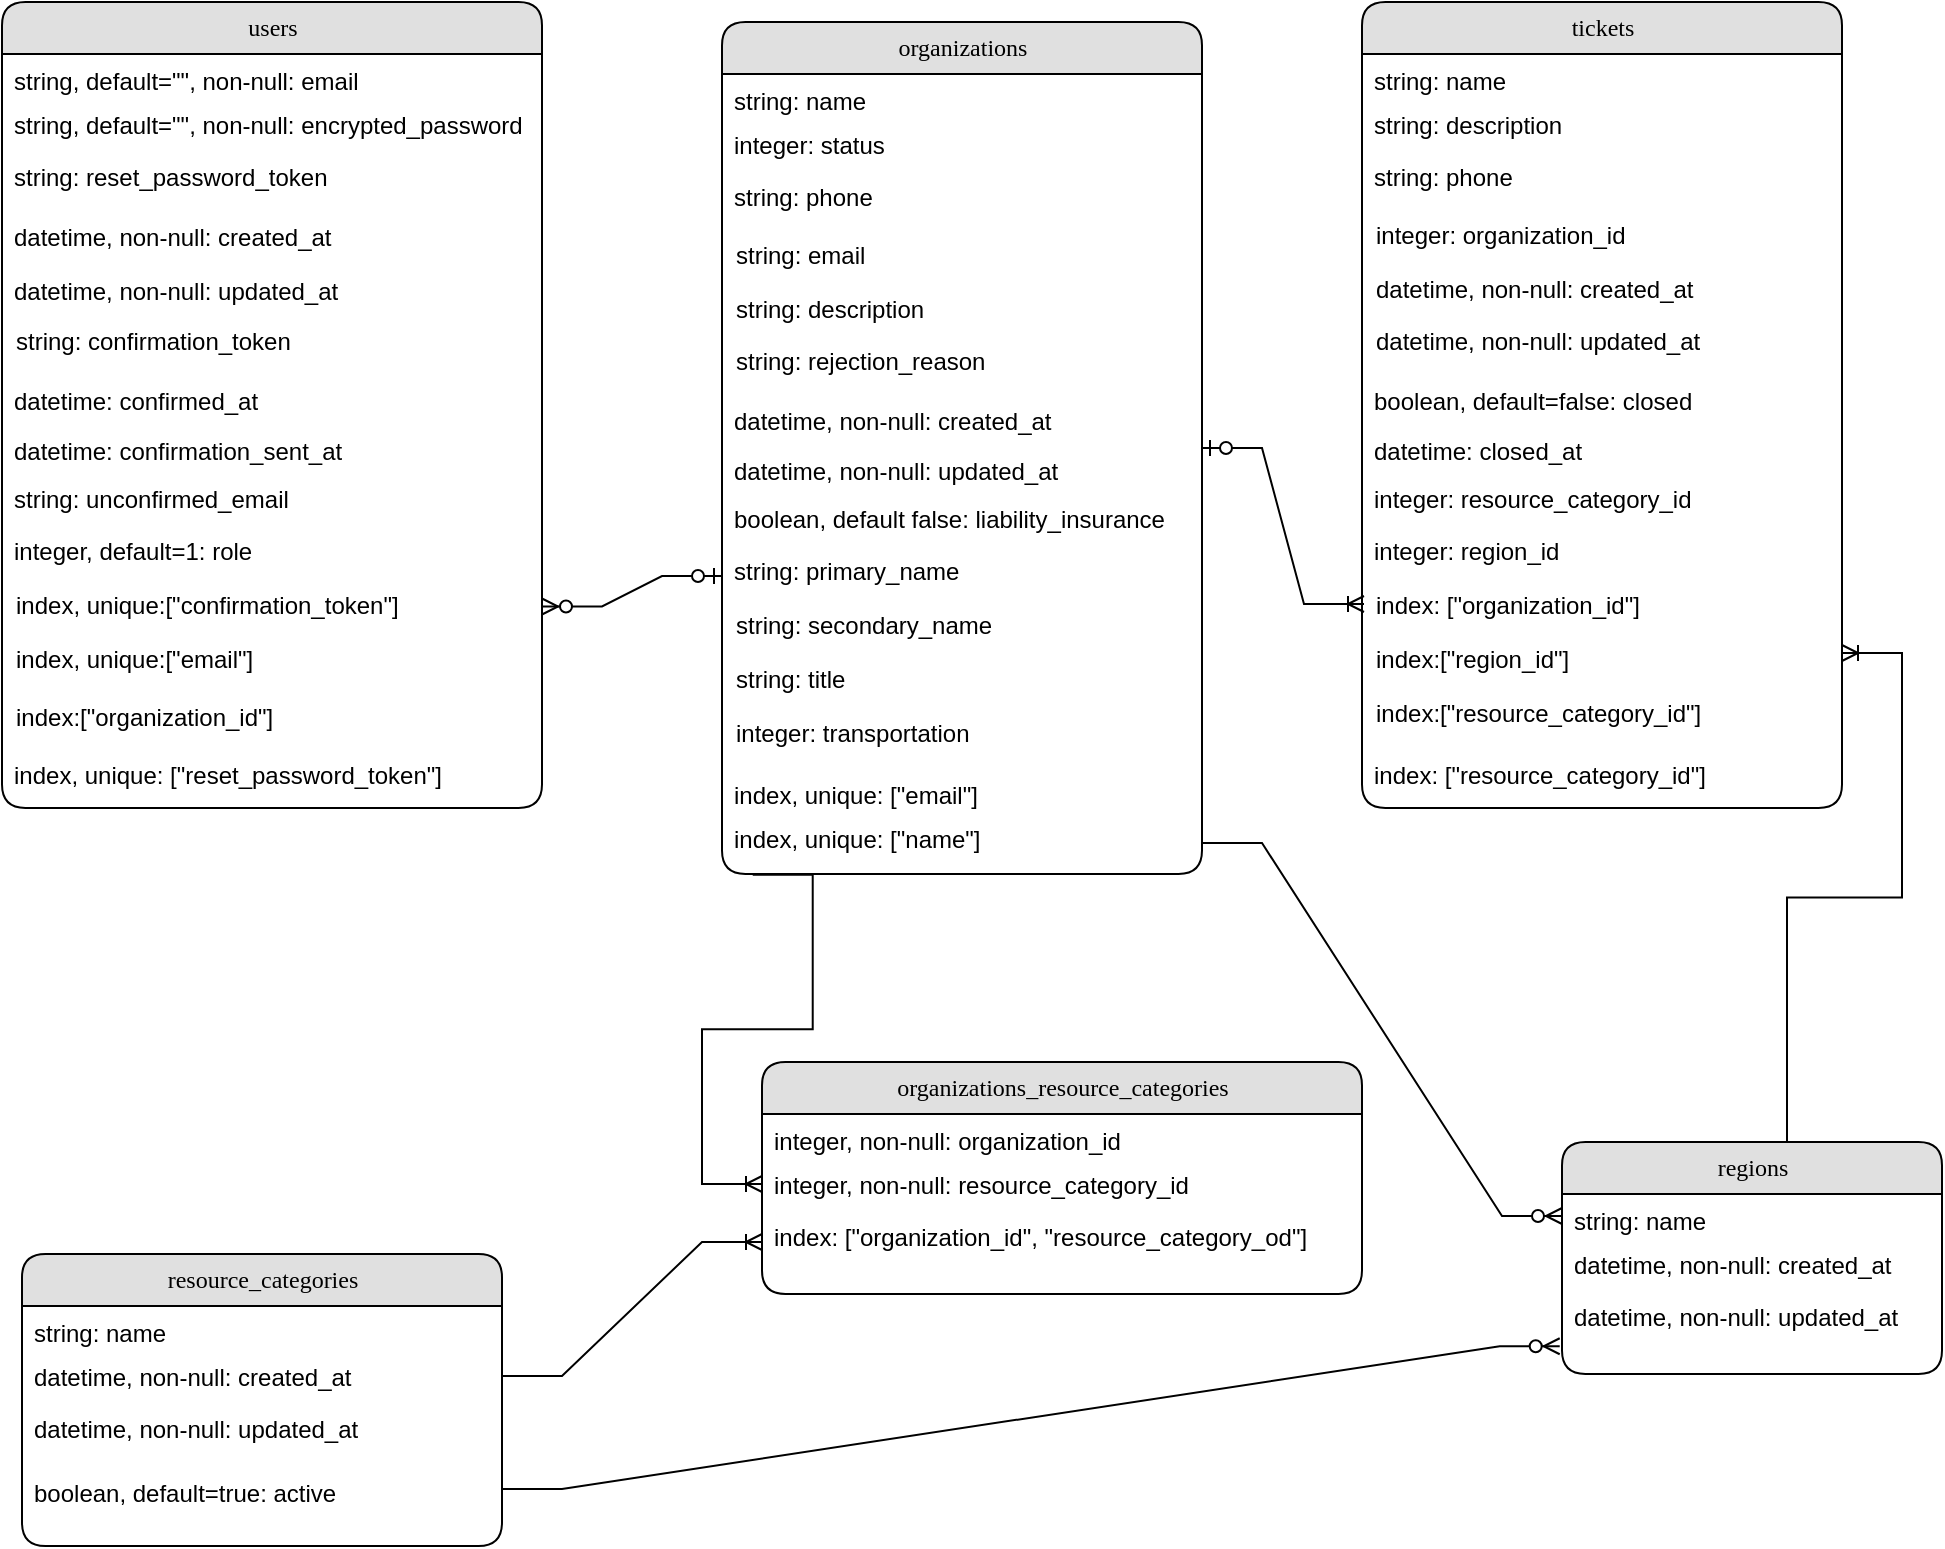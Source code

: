 <mxfile version="22.1.21" type="device">
  <diagram name="Page-1" id="b520641d-4fe3-3701-9064-5fc419738815">
    <mxGraphModel dx="1518" dy="624" grid="1" gridSize="10" guides="1" tooltips="1" connect="1" arrows="1" fold="1" page="1" pageScale="1" pageWidth="1100" pageHeight="850" background="none" math="0" shadow="0">
      <root>
        <mxCell id="0" />
        <mxCell id="1" parent="0" />
        <mxCell id="21ea969265ad0168-6" value="organizations" style="swimlane;html=1;fontStyle=0;childLayout=stackLayout;horizontal=1;startSize=26;fillColor=#e0e0e0;horizontalStack=0;resizeParent=1;resizeLast=0;collapsible=1;marginBottom=0;swimlaneFillColor=#ffffff;align=center;rounded=1;shadow=0;comic=0;labelBackgroundColor=none;strokeWidth=1;fontFamily=Verdana;fontSize=12;movable=1;resizable=1;rotatable=1;deletable=1;editable=1;locked=0;connectable=1;" parent="1" vertex="1">
          <mxGeometry x="400" y="40" width="240" height="426" as="geometry" />
        </mxCell>
        <mxCell id="21ea969265ad0168-7" value="string: name" style="text;html=1;strokeColor=none;fillColor=none;spacingLeft=4;spacingRight=4;whiteSpace=wrap;overflow=hidden;rotatable=0;points=[[0,0.5],[1,0.5]];portConstraint=eastwest;" parent="21ea969265ad0168-6" vertex="1">
          <mxGeometry y="26" width="240" height="22" as="geometry" />
        </mxCell>
        <mxCell id="21ea969265ad0168-8" value="integer: status" style="text;html=1;strokeColor=none;fillColor=none;spacingLeft=4;spacingRight=4;whiteSpace=wrap;overflow=hidden;rotatable=0;points=[[0,0.5],[1,0.5]];portConstraint=eastwest;" parent="21ea969265ad0168-6" vertex="1">
          <mxGeometry y="48" width="240" height="26" as="geometry" />
        </mxCell>
        <mxCell id="21ea969265ad0168-9" value="string: phone" style="text;html=1;strokeColor=none;fillColor=none;spacingLeft=4;spacingRight=4;whiteSpace=wrap;overflow=hidden;rotatable=0;points=[[0,0.5],[1,0.5]];portConstraint=eastwest;" parent="21ea969265ad0168-6" vertex="1">
          <mxGeometry y="74" width="240" height="32" as="geometry" />
        </mxCell>
        <mxCell id="xhWmRmQsAdizvE6lCJVH-1" value="string: email" style="text;html=1;strokeColor=none;fillColor=none;spacingLeft=4;spacingRight=4;whiteSpace=wrap;overflow=hidden;rotatable=1;points=[[0,0.5],[1,0.5]];portConstraint=eastwest;movable=1;resizable=1;deletable=1;editable=1;locked=0;connectable=1;" parent="1" vertex="1">
          <mxGeometry x="401" y="143" width="239" height="23" as="geometry" />
        </mxCell>
        <mxCell id="xhWmRmQsAdizvE6lCJVH-2" value="string: description" style="text;html=1;strokeColor=none;fillColor=none;spacingLeft=4;spacingRight=4;whiteSpace=wrap;overflow=hidden;rotatable=0;points=[[0,0.5],[1,0.5]];portConstraint=eastwest;" parent="1" vertex="1">
          <mxGeometry x="401" y="170" width="209" height="21" as="geometry" />
        </mxCell>
        <mxCell id="xhWmRmQsAdizvE6lCJVH-3" value="string: rejection_reason" style="text;html=1;strokeColor=none;fillColor=none;spacingLeft=4;spacingRight=4;whiteSpace=wrap;overflow=hidden;rotatable=0;points=[[0,0.5],[1,0.5]];portConstraint=eastwest;" parent="1" vertex="1">
          <mxGeometry x="401" y="196" width="219" height="30" as="geometry" />
        </mxCell>
        <mxCell id="xhWmRmQsAdizvE6lCJVH-4" value="datetime, non-null: created_at" style="text;html=1;strokeColor=none;fillColor=none;spacingLeft=4;spacingRight=4;whiteSpace=wrap;overflow=hidden;rotatable=0;points=[[0,0.5],[1,0.5]];portConstraint=eastwest;" parent="1" vertex="1">
          <mxGeometry x="400" y="226" width="210" height="31" as="geometry" />
        </mxCell>
        <mxCell id="xhWmRmQsAdizvE6lCJVH-5" value="datetime, non-null: updated_at" style="text;html=1;strokeColor=none;fillColor=none;spacingLeft=4;spacingRight=4;whiteSpace=wrap;overflow=hidden;rotatable=0;points=[[0,0.5],[1,0.5]];portConstraint=eastwest;" parent="1" vertex="1">
          <mxGeometry x="400" y="251" width="210" height="22" as="geometry" />
        </mxCell>
        <mxCell id="xhWmRmQsAdizvE6lCJVH-6" value="boolean, default false: liability_insurance" style="text;html=1;strokeColor=none;fillColor=none;spacingLeft=4;spacingRight=4;whiteSpace=wrap;overflow=hidden;rotatable=0;points=[[0,0.5],[1,0.5]];portConstraint=eastwest;" parent="1" vertex="1">
          <mxGeometry x="400" y="275" width="240" height="26" as="geometry" />
        </mxCell>
        <mxCell id="xhWmRmQsAdizvE6lCJVH-7" value="string: primary_name" style="text;html=1;strokeColor=none;fillColor=none;spacingLeft=4;spacingRight=4;whiteSpace=wrap;overflow=hidden;rotatable=0;points=[[0,0.5],[1,0.5]];portConstraint=eastwest;" parent="1" vertex="1">
          <mxGeometry x="400" y="301" width="210" height="32" as="geometry" />
        </mxCell>
        <mxCell id="xhWmRmQsAdizvE6lCJVH-8" value="string: secondary_name" style="text;html=1;strokeColor=none;fillColor=none;spacingLeft=4;spacingRight=4;whiteSpace=wrap;overflow=hidden;rotatable=0;points=[[0,0.5],[1,0.5]];portConstraint=eastwest;" parent="1" vertex="1">
          <mxGeometry x="401" y="328" width="209" height="26" as="geometry" />
        </mxCell>
        <mxCell id="xhWmRmQsAdizvE6lCJVH-9" value="string: title" style="text;html=1;strokeColor=none;fillColor=none;spacingLeft=4;spacingRight=4;whiteSpace=wrap;overflow=hidden;rotatable=0;points=[[0,0.5],[1,0.5]];portConstraint=eastwest;" parent="1" vertex="1">
          <mxGeometry x="401" y="355" width="209" height="21" as="geometry" />
        </mxCell>
        <mxCell id="xhWmRmQsAdizvE6lCJVH-10" value="integer: transportation" style="text;html=1;strokeColor=none;fillColor=none;spacingLeft=4;spacingRight=4;whiteSpace=wrap;overflow=hidden;rotatable=0;points=[[0,0.5],[1,0.5]];portConstraint=eastwest;" parent="1" vertex="1">
          <mxGeometry x="401" y="382" width="209" height="29" as="geometry" />
        </mxCell>
        <mxCell id="xhWmRmQsAdizvE6lCJVH-11" value="index, unique: [&quot;email&quot;]" style="text;html=1;strokeColor=none;fillColor=none;spacingLeft=4;spacingRight=4;whiteSpace=wrap;overflow=hidden;rotatable=0;points=[[0,0.5],[1,0.5]];portConstraint=eastwest;" parent="1" vertex="1">
          <mxGeometry x="400" y="413" width="210" height="31" as="geometry" />
        </mxCell>
        <mxCell id="xhWmRmQsAdizvE6lCJVH-12" value="index, unique: [&quot;name&quot;]" style="text;html=1;strokeColor=none;fillColor=none;spacingLeft=4;spacingRight=4;whiteSpace=wrap;overflow=hidden;rotatable=0;points=[[0,0.5],[1,0.5]];portConstraint=eastwest;" parent="1" vertex="1">
          <mxGeometry x="400" y="435" width="240" height="31" as="geometry" />
        </mxCell>
        <mxCell id="xhWmRmQsAdizvE6lCJVH-13" value="organizations_resource_categories" style="swimlane;html=1;fontStyle=0;childLayout=stackLayout;horizontal=1;startSize=26;fillColor=#e0e0e0;horizontalStack=0;resizeParent=1;resizeLast=0;collapsible=1;marginBottom=0;swimlaneFillColor=#ffffff;align=center;rounded=1;shadow=0;comic=0;labelBackgroundColor=none;strokeWidth=1;fontFamily=Verdana;fontSize=12" parent="1" vertex="1">
          <mxGeometry x="420" y="560" width="300" height="116" as="geometry" />
        </mxCell>
        <mxCell id="xhWmRmQsAdizvE6lCJVH-14" value="integer, non-null: organization_id" style="text;html=1;strokeColor=none;fillColor=none;spacingLeft=4;spacingRight=4;whiteSpace=wrap;overflow=hidden;rotatable=0;points=[[0,0.5],[1,0.5]];portConstraint=eastwest;" parent="xhWmRmQsAdizvE6lCJVH-13" vertex="1">
          <mxGeometry y="26" width="300" height="22" as="geometry" />
        </mxCell>
        <mxCell id="xhWmRmQsAdizvE6lCJVH-15" value="integer, non-null: resource_category_id" style="text;html=1;strokeColor=none;fillColor=none;spacingLeft=4;spacingRight=4;whiteSpace=wrap;overflow=hidden;rotatable=0;points=[[0,0.5],[1,0.5]];portConstraint=eastwest;" parent="xhWmRmQsAdizvE6lCJVH-13" vertex="1">
          <mxGeometry y="48" width="300" height="26" as="geometry" />
        </mxCell>
        <mxCell id="xhWmRmQsAdizvE6lCJVH-16" value="index:&amp;nbsp;[&quot;organization_id&quot;, &quot;resource_category_od&quot;]" style="text;html=1;strokeColor=none;fillColor=none;spacingLeft=4;spacingRight=4;whiteSpace=wrap;overflow=hidden;rotatable=0;points=[[0,0.5],[1,0.5]];portConstraint=eastwest;" parent="xhWmRmQsAdizvE6lCJVH-13" vertex="1">
          <mxGeometry y="74" width="300" height="32" as="geometry" />
        </mxCell>
        <mxCell id="xhWmRmQsAdizvE6lCJVH-29" value="regions" style="swimlane;html=1;fontStyle=0;childLayout=stackLayout;horizontal=1;startSize=26;fillColor=#e0e0e0;horizontalStack=0;resizeParent=1;resizeLast=0;collapsible=1;marginBottom=0;swimlaneFillColor=#ffffff;align=center;rounded=1;shadow=0;comic=0;labelBackgroundColor=none;strokeWidth=1;fontFamily=Verdana;fontSize=12" parent="1" vertex="1">
          <mxGeometry x="820" y="600" width="190" height="116" as="geometry" />
        </mxCell>
        <mxCell id="xhWmRmQsAdizvE6lCJVH-30" value="string: name" style="text;html=1;strokeColor=none;fillColor=none;spacingLeft=4;spacingRight=4;whiteSpace=wrap;overflow=hidden;rotatable=0;points=[[0,0.5],[1,0.5]];portConstraint=eastwest;" parent="xhWmRmQsAdizvE6lCJVH-29" vertex="1">
          <mxGeometry y="26" width="190" height="22" as="geometry" />
        </mxCell>
        <mxCell id="xhWmRmQsAdizvE6lCJVH-31" value="datetime, non-null: created_at" style="text;html=1;strokeColor=none;fillColor=none;spacingLeft=4;spacingRight=4;whiteSpace=wrap;overflow=hidden;rotatable=0;points=[[0,0.5],[1,0.5]];portConstraint=eastwest;" parent="xhWmRmQsAdizvE6lCJVH-29" vertex="1">
          <mxGeometry y="48" width="190" height="26" as="geometry" />
        </mxCell>
        <mxCell id="xhWmRmQsAdizvE6lCJVH-32" value="datetime, non-null: updated_at" style="text;html=1;strokeColor=none;fillColor=none;spacingLeft=4;spacingRight=4;whiteSpace=wrap;overflow=hidden;rotatable=0;points=[[0,0.5],[1,0.5]];portConstraint=eastwest;" parent="xhWmRmQsAdizvE6lCJVH-29" vertex="1">
          <mxGeometry y="74" width="190" height="32" as="geometry" />
        </mxCell>
        <mxCell id="xhWmRmQsAdizvE6lCJVH-33" value="resource_categories" style="swimlane;html=1;fontStyle=0;childLayout=stackLayout;horizontal=1;startSize=26;fillColor=#e0e0e0;horizontalStack=0;resizeParent=1;resizeLast=0;collapsible=1;marginBottom=0;swimlaneFillColor=#ffffff;align=center;rounded=1;shadow=0;comic=0;labelBackgroundColor=none;strokeWidth=1;fontFamily=Verdana;fontSize=12;movable=1;resizable=1;rotatable=1;deletable=1;editable=1;locked=0;connectable=1;" parent="1" vertex="1">
          <mxGeometry x="50" y="656" width="240" height="146" as="geometry" />
        </mxCell>
        <mxCell id="xhWmRmQsAdizvE6lCJVH-34" value="string: name" style="text;html=1;strokeColor=none;fillColor=none;spacingLeft=4;spacingRight=4;whiteSpace=wrap;overflow=hidden;rotatable=0;points=[[0,0.5],[1,0.5]];portConstraint=eastwest;" parent="xhWmRmQsAdizvE6lCJVH-33" vertex="1">
          <mxGeometry y="26" width="240" height="22" as="geometry" />
        </mxCell>
        <mxCell id="xhWmRmQsAdizvE6lCJVH-35" value="datetime, non-null: created_at" style="text;html=1;strokeColor=none;fillColor=none;spacingLeft=4;spacingRight=4;whiteSpace=wrap;overflow=hidden;rotatable=0;points=[[0,0.5],[1,0.5]];portConstraint=eastwest;" parent="xhWmRmQsAdizvE6lCJVH-33" vertex="1">
          <mxGeometry y="48" width="240" height="26" as="geometry" />
        </mxCell>
        <mxCell id="xhWmRmQsAdizvE6lCJVH-36" value="datetime, non-null: updated_at" style="text;html=1;strokeColor=none;fillColor=none;spacingLeft=4;spacingRight=4;whiteSpace=wrap;overflow=hidden;rotatable=0;points=[[0,0.5],[1,0.5]];portConstraint=eastwest;" parent="xhWmRmQsAdizvE6lCJVH-33" vertex="1">
          <mxGeometry y="74" width="240" height="32" as="geometry" />
        </mxCell>
        <mxCell id="xhWmRmQsAdizvE6lCJVH-37" value="boolean, default=true: active" style="text;html=1;strokeColor=none;fillColor=none;spacingLeft=4;spacingRight=4;whiteSpace=wrap;overflow=hidden;rotatable=1;points=[[0,0.5],[1,0.5]];portConstraint=eastwest;movable=1;resizable=1;deletable=1;editable=1;locked=0;connectable=1;" parent="xhWmRmQsAdizvE6lCJVH-33" vertex="1">
          <mxGeometry y="106" width="240" height="23" as="geometry" />
        </mxCell>
        <mxCell id="xhWmRmQsAdizvE6lCJVH-50" value="tickets" style="swimlane;html=1;fontStyle=0;childLayout=stackLayout;horizontal=1;startSize=26;fillColor=#e0e0e0;horizontalStack=0;resizeParent=1;resizeLast=0;collapsible=1;marginBottom=0;swimlaneFillColor=#ffffff;align=center;rounded=1;shadow=0;comic=0;labelBackgroundColor=none;strokeWidth=1;fontFamily=Verdana;fontSize=12;movable=1;resizable=1;rotatable=1;deletable=1;editable=1;locked=0;connectable=1;" parent="1" vertex="1">
          <mxGeometry x="720" y="30" width="240" height="403" as="geometry" />
        </mxCell>
        <mxCell id="xhWmRmQsAdizvE6lCJVH-51" value="string: name" style="text;html=1;strokeColor=none;fillColor=none;spacingLeft=4;spacingRight=4;whiteSpace=wrap;overflow=hidden;rotatable=0;points=[[0,0.5],[1,0.5]];portConstraint=eastwest;" parent="xhWmRmQsAdizvE6lCJVH-50" vertex="1">
          <mxGeometry y="26" width="240" height="22" as="geometry" />
        </mxCell>
        <mxCell id="xhWmRmQsAdizvE6lCJVH-52" value="string: description" style="text;html=1;strokeColor=none;fillColor=none;spacingLeft=4;spacingRight=4;whiteSpace=wrap;overflow=hidden;rotatable=0;points=[[0,0.5],[1,0.5]];portConstraint=eastwest;" parent="xhWmRmQsAdizvE6lCJVH-50" vertex="1">
          <mxGeometry y="48" width="240" height="26" as="geometry" />
        </mxCell>
        <mxCell id="xhWmRmQsAdizvE6lCJVH-53" value="string: phone" style="text;html=1;strokeColor=none;fillColor=none;spacingLeft=4;spacingRight=4;whiteSpace=wrap;overflow=hidden;rotatable=0;points=[[0,0.5],[1,0.5]];portConstraint=eastwest;" parent="xhWmRmQsAdizvE6lCJVH-50" vertex="1">
          <mxGeometry y="74" width="240" height="32" as="geometry" />
        </mxCell>
        <mxCell id="xhWmRmQsAdizvE6lCJVH-54" value="integer: organization_id" style="text;html=1;strokeColor=none;fillColor=none;spacingLeft=4;spacingRight=4;whiteSpace=wrap;overflow=hidden;rotatable=1;points=[[0,0.5],[1,0.5]];portConstraint=eastwest;movable=1;resizable=1;deletable=1;editable=1;locked=0;connectable=1;" parent="1" vertex="1">
          <mxGeometry x="721" y="133" width="239" height="23" as="geometry" />
        </mxCell>
        <mxCell id="xhWmRmQsAdizvE6lCJVH-55" value="datetime, non-null: created_at" style="text;html=1;strokeColor=none;fillColor=none;spacingLeft=4;spacingRight=4;whiteSpace=wrap;overflow=hidden;rotatable=0;points=[[0,0.5],[1,0.5]];portConstraint=eastwest;" parent="1" vertex="1">
          <mxGeometry x="721" y="160" width="209" height="21" as="geometry" />
        </mxCell>
        <mxCell id="xhWmRmQsAdizvE6lCJVH-56" value="datetime, non-null: updated_at" style="text;html=1;strokeColor=none;fillColor=none;spacingLeft=4;spacingRight=4;whiteSpace=wrap;overflow=hidden;rotatable=0;points=[[0,0.5],[1,0.5]];portConstraint=eastwest;" parent="1" vertex="1">
          <mxGeometry x="721" y="186" width="219" height="30" as="geometry" />
        </mxCell>
        <mxCell id="xhWmRmQsAdizvE6lCJVH-57" value="boolean, default=false: closed" style="text;html=1;strokeColor=none;fillColor=none;spacingLeft=4;spacingRight=4;whiteSpace=wrap;overflow=hidden;rotatable=0;points=[[0,0.5],[1,0.5]];portConstraint=eastwest;" parent="1" vertex="1">
          <mxGeometry x="720" y="216" width="210" height="31" as="geometry" />
        </mxCell>
        <mxCell id="xhWmRmQsAdizvE6lCJVH-58" value="datetime: closed_at" style="text;html=1;strokeColor=none;fillColor=none;spacingLeft=4;spacingRight=4;whiteSpace=wrap;overflow=hidden;rotatable=0;points=[[0,0.5],[1,0.5]];portConstraint=eastwest;" parent="1" vertex="1">
          <mxGeometry x="720" y="241" width="210" height="22" as="geometry" />
        </mxCell>
        <mxCell id="xhWmRmQsAdizvE6lCJVH-59" value="integer: resource_category_id" style="text;html=1;strokeColor=none;fillColor=none;spacingLeft=4;spacingRight=4;whiteSpace=wrap;overflow=hidden;rotatable=0;points=[[0,0.5],[1,0.5]];portConstraint=eastwest;" parent="1" vertex="1">
          <mxGeometry x="720" y="265" width="240" height="26" as="geometry" />
        </mxCell>
        <mxCell id="xhWmRmQsAdizvE6lCJVH-60" value="integer: region_id" style="text;html=1;strokeColor=none;fillColor=none;spacingLeft=4;spacingRight=4;whiteSpace=wrap;overflow=hidden;rotatable=0;points=[[0,0.5],[1,0.5]];portConstraint=eastwest;" parent="1" vertex="1">
          <mxGeometry x="720" y="291" width="210" height="32" as="geometry" />
        </mxCell>
        <mxCell id="xhWmRmQsAdizvE6lCJVH-61" value="index: [&quot;organization_id&quot;]" style="text;html=1;strokeColor=none;fillColor=none;spacingLeft=4;spacingRight=4;whiteSpace=wrap;overflow=hidden;rotatable=0;points=[[0,0.5],[1,0.5]];portConstraint=eastwest;" parent="1" vertex="1">
          <mxGeometry x="721" y="318" width="209" height="26" as="geometry" />
        </mxCell>
        <mxCell id="xhWmRmQsAdizvE6lCJVH-62" value="index:[&quot;region_id&quot;]" style="text;html=1;strokeColor=none;fillColor=none;spacingLeft=4;spacingRight=4;whiteSpace=wrap;overflow=hidden;rotatable=0;points=[[0,0.5],[1,0.5]];portConstraint=eastwest;" parent="1" vertex="1">
          <mxGeometry x="721" y="345" width="239" height="21" as="geometry" />
        </mxCell>
        <mxCell id="xhWmRmQsAdizvE6lCJVH-63" value="index:[&quot;resource_category_id&quot;]" style="text;html=1;strokeColor=none;fillColor=none;spacingLeft=4;spacingRight=4;whiteSpace=wrap;overflow=hidden;rotatable=0;points=[[0,0.5],[1,0.5]];portConstraint=eastwest;" parent="1" vertex="1">
          <mxGeometry x="721" y="372" width="209" height="29" as="geometry" />
        </mxCell>
        <mxCell id="xhWmRmQsAdizvE6lCJVH-64" value="index: [&quot;resource_category_id&quot;]" style="text;html=1;strokeColor=none;fillColor=none;spacingLeft=4;spacingRight=4;whiteSpace=wrap;overflow=hidden;rotatable=0;points=[[0,0.5],[1,0.5]];portConstraint=eastwest;" parent="1" vertex="1">
          <mxGeometry x="720" y="403" width="210" height="31" as="geometry" />
        </mxCell>
        <mxCell id="xhWmRmQsAdizvE6lCJVH-66" value="users" style="swimlane;html=1;fontStyle=0;childLayout=stackLayout;horizontal=1;startSize=26;fillColor=#e0e0e0;horizontalStack=0;resizeParent=1;resizeLast=0;collapsible=1;marginBottom=0;swimlaneFillColor=#ffffff;align=center;rounded=1;shadow=0;comic=0;labelBackgroundColor=none;strokeWidth=1;fontFamily=Verdana;fontSize=12;movable=1;resizable=1;rotatable=1;deletable=1;editable=1;locked=0;connectable=1;" parent="1" vertex="1">
          <mxGeometry x="40" y="30" width="270" height="403" as="geometry" />
        </mxCell>
        <mxCell id="xhWmRmQsAdizvE6lCJVH-67" value="string, default=&quot;&quot;, non-null: email" style="text;html=1;strokeColor=none;fillColor=none;spacingLeft=4;spacingRight=4;whiteSpace=wrap;overflow=hidden;rotatable=0;points=[[0,0.5],[1,0.5]];portConstraint=eastwest;" parent="xhWmRmQsAdizvE6lCJVH-66" vertex="1">
          <mxGeometry y="26" width="270" height="22" as="geometry" />
        </mxCell>
        <mxCell id="xhWmRmQsAdizvE6lCJVH-68" value="string, default=&quot;&quot;, non-null: encrypted_password" style="text;html=1;strokeColor=none;fillColor=none;spacingLeft=4;spacingRight=4;whiteSpace=wrap;overflow=hidden;rotatable=0;points=[[0,0.5],[1,0.5]];portConstraint=eastwest;" parent="xhWmRmQsAdizvE6lCJVH-66" vertex="1">
          <mxGeometry y="48" width="270" height="26" as="geometry" />
        </mxCell>
        <mxCell id="xhWmRmQsAdizvE6lCJVH-69" value="string: reset_password_token" style="text;html=1;strokeColor=none;fillColor=none;spacingLeft=4;spacingRight=4;whiteSpace=wrap;overflow=hidden;rotatable=0;points=[[0,0.5],[1,0.5]];portConstraint=eastwest;" parent="xhWmRmQsAdizvE6lCJVH-66" vertex="1">
          <mxGeometry y="74" width="270" height="32" as="geometry" />
        </mxCell>
        <mxCell id="xhWmRmQsAdizvE6lCJVH-72" value="string: confirmation_token" style="text;html=1;strokeColor=none;fillColor=none;spacingLeft=4;spacingRight=4;whiteSpace=wrap;overflow=hidden;rotatable=0;points=[[0,0.5],[1,0.5]];portConstraint=eastwest;" parent="1" vertex="1">
          <mxGeometry x="41" y="186" width="219" height="30" as="geometry" />
        </mxCell>
        <mxCell id="xhWmRmQsAdizvE6lCJVH-73" value="datetime: confirmed_at" style="text;html=1;strokeColor=none;fillColor=none;spacingLeft=4;spacingRight=4;whiteSpace=wrap;overflow=hidden;rotatable=0;points=[[0,0.5],[1,0.5]];portConstraint=eastwest;" parent="1" vertex="1">
          <mxGeometry x="40" y="216" width="210" height="31" as="geometry" />
        </mxCell>
        <mxCell id="xhWmRmQsAdizvE6lCJVH-74" value="datetime: confirmation_sent_at" style="text;html=1;strokeColor=none;fillColor=none;spacingLeft=4;spacingRight=4;whiteSpace=wrap;overflow=hidden;rotatable=0;points=[[0,0.5],[1,0.5]];portConstraint=eastwest;" parent="1" vertex="1">
          <mxGeometry x="40" y="241" width="210" height="22" as="geometry" />
        </mxCell>
        <mxCell id="xhWmRmQsAdizvE6lCJVH-75" value="string: unconfirmed_email" style="text;html=1;strokeColor=none;fillColor=none;spacingLeft=4;spacingRight=4;whiteSpace=wrap;overflow=hidden;rotatable=0;points=[[0,0.5],[1,0.5]];portConstraint=eastwest;" parent="1" vertex="1">
          <mxGeometry x="40" y="265" width="240" height="26" as="geometry" />
        </mxCell>
        <mxCell id="xhWmRmQsAdizvE6lCJVH-76" value="integer, default=1: role" style="text;html=1;strokeColor=none;fillColor=none;spacingLeft=4;spacingRight=4;whiteSpace=wrap;overflow=hidden;rotatable=0;points=[[0,0.5],[1,0.5]];portConstraint=eastwest;" parent="1" vertex="1">
          <mxGeometry x="40" y="291" width="210" height="32" as="geometry" />
        </mxCell>
        <mxCell id="xhWmRmQsAdizvE6lCJVH-77" value="index, unique:[&quot;confirmation_token&quot;]" style="text;html=1;strokeColor=none;fillColor=none;spacingLeft=4;spacingRight=4;whiteSpace=wrap;overflow=hidden;rotatable=0;points=[[0,0.5],[1,0.5]];portConstraint=eastwest;" parent="1" vertex="1">
          <mxGeometry x="41" y="318" width="209" height="26" as="geometry" />
        </mxCell>
        <mxCell id="xhWmRmQsAdizvE6lCJVH-78" value="index, unique:[&quot;email&quot;]" style="text;html=1;strokeColor=none;fillColor=none;spacingLeft=4;spacingRight=4;whiteSpace=wrap;overflow=hidden;rotatable=0;points=[[0,0.5],[1,0.5]];portConstraint=eastwest;" parent="1" vertex="1">
          <mxGeometry x="41" y="345" width="209" height="21" as="geometry" />
        </mxCell>
        <mxCell id="xhWmRmQsAdizvE6lCJVH-79" value="index:[&quot;organization_id&quot;]" style="text;html=1;strokeColor=none;fillColor=none;spacingLeft=4;spacingRight=4;whiteSpace=wrap;overflow=hidden;rotatable=0;points=[[0,0.5],[1,0.5]];portConstraint=eastwest;" parent="1" vertex="1">
          <mxGeometry x="41" y="374" width="269" height="29" as="geometry" />
        </mxCell>
        <mxCell id="xhWmRmQsAdizvE6lCJVH-80" value="index, unique: [&quot;reset_password_token&quot;]" style="text;html=1;strokeColor=none;fillColor=none;spacingLeft=4;spacingRight=4;whiteSpace=wrap;overflow=hidden;rotatable=0;points=[[0,0.5],[1,0.5]];portConstraint=eastwest;" parent="1" vertex="1">
          <mxGeometry x="40" y="403" width="270" height="31" as="geometry" />
        </mxCell>
        <mxCell id="xhWmRmQsAdizvE6lCJVH-82" value="datetime, non-null: created_at" style="text;html=1;strokeColor=none;fillColor=none;spacingLeft=4;spacingRight=4;whiteSpace=wrap;overflow=hidden;rotatable=0;points=[[0,0.5],[1,0.5]];portConstraint=eastwest;" parent="1" vertex="1">
          <mxGeometry x="40" y="134" width="270" height="21" as="geometry" />
        </mxCell>
        <mxCell id="xhWmRmQsAdizvE6lCJVH-84" value="datetime, non-null: updated_at" style="text;html=1;strokeColor=none;fillColor=none;spacingLeft=4;spacingRight=4;whiteSpace=wrap;overflow=hidden;rotatable=0;points=[[0,0.5],[1,0.5]];portConstraint=eastwest;" parent="1" vertex="1">
          <mxGeometry x="40" y="161" width="219" height="30" as="geometry" />
        </mxCell>
        <mxCell id="mN92WHVEnBORVJgiVcwm-6" value="" style="edgeStyle=entityRelationEdgeStyle;fontSize=12;html=1;endArrow=ERzeroToMany;startArrow=ERzeroToOne;rounded=0;entryX=1;entryY=0.75;entryDx=0;entryDy=0;exitX=0;exitY=0.5;exitDx=0;exitDy=0;" edge="1" parent="1" source="xhWmRmQsAdizvE6lCJVH-7" target="xhWmRmQsAdizvE6lCJVH-66">
          <mxGeometry width="100" height="100" relative="1" as="geometry">
            <mxPoint x="350" y="480" as="sourcePoint" />
            <mxPoint x="510" y="690" as="targetPoint" />
            <Array as="points">
              <mxPoint x="-195" y="530" />
            </Array>
          </mxGeometry>
        </mxCell>
        <mxCell id="mN92WHVEnBORVJgiVcwm-8" value="" style="edgeStyle=entityRelationEdgeStyle;fontSize=12;html=1;endArrow=ERoneToMany;startArrow=ERzeroToOne;rounded=0;entryX=0;entryY=0.5;entryDx=0;entryDy=0;exitX=1;exitY=0.5;exitDx=0;exitDy=0;" edge="1" parent="1" source="21ea969265ad0168-6" target="xhWmRmQsAdizvE6lCJVH-61">
          <mxGeometry width="100" height="100" relative="1" as="geometry">
            <mxPoint x="530" y="170" as="sourcePoint" />
            <mxPoint x="780" y="210" as="targetPoint" />
          </mxGeometry>
        </mxCell>
        <mxCell id="mN92WHVEnBORVJgiVcwm-15" value="" style="edgeStyle=entityRelationEdgeStyle;fontSize=12;html=1;endArrow=ERoneToMany;rounded=0;exitX=1;exitY=0.5;exitDx=0;exitDy=0;entryX=0;entryY=0.5;entryDx=0;entryDy=0;" edge="1" parent="1" source="xhWmRmQsAdizvE6lCJVH-35" target="xhWmRmQsAdizvE6lCJVH-16">
          <mxGeometry width="100" height="100" relative="1" as="geometry">
            <mxPoint x="630" y="680" as="sourcePoint" />
            <mxPoint x="690" y="600" as="targetPoint" />
          </mxGeometry>
        </mxCell>
        <mxCell id="mN92WHVEnBORVJgiVcwm-16" value="" style="edgeStyle=entityRelationEdgeStyle;fontSize=12;html=1;endArrow=ERoneToMany;rounded=0;entryX=0;entryY=0.5;entryDx=0;entryDy=0;exitX=0.064;exitY=1.011;exitDx=0;exitDy=0;exitPerimeter=0;" edge="1" parent="1" source="xhWmRmQsAdizvE6lCJVH-12" target="xhWmRmQsAdizvE6lCJVH-15">
          <mxGeometry width="100" height="100" relative="1" as="geometry">
            <mxPoint x="330" y="480" as="sourcePoint" />
            <mxPoint x="670" y="550" as="targetPoint" />
            <Array as="points">
              <mxPoint x="410" y="430" />
              <mxPoint x="260" y="510" />
              <mxPoint x="600" y="520" />
            </Array>
          </mxGeometry>
        </mxCell>
        <mxCell id="mN92WHVEnBORVJgiVcwm-17" value="" style="edgeStyle=entityRelationEdgeStyle;fontSize=12;html=1;endArrow=ERoneToMany;rounded=0;entryX=1;entryY=0.5;entryDx=0;entryDy=0;exitX=0.75;exitY=0;exitDx=0;exitDy=0;" edge="1" parent="1" source="xhWmRmQsAdizvE6lCJVH-29" target="xhWmRmQsAdizvE6lCJVH-62">
          <mxGeometry width="100" height="100" relative="1" as="geometry">
            <mxPoint x="1020" y="590" as="sourcePoint" />
            <mxPoint x="1060" y="270" as="targetPoint" />
          </mxGeometry>
        </mxCell>
        <mxCell id="mN92WHVEnBORVJgiVcwm-18" value="" style="edgeStyle=entityRelationEdgeStyle;fontSize=12;html=1;endArrow=ERzeroToMany;endFill=1;rounded=0;exitX=1;exitY=0.5;exitDx=0;exitDy=0;entryX=0;entryY=0.5;entryDx=0;entryDy=0;" edge="1" parent="1" source="xhWmRmQsAdizvE6lCJVH-12" target="xhWmRmQsAdizvE6lCJVH-30">
          <mxGeometry width="100" height="100" relative="1" as="geometry">
            <mxPoint x="630" y="520" as="sourcePoint" />
            <mxPoint x="730" y="420" as="targetPoint" />
          </mxGeometry>
        </mxCell>
        <mxCell id="mN92WHVEnBORVJgiVcwm-19" value="" style="edgeStyle=entityRelationEdgeStyle;fontSize=12;html=1;endArrow=ERzeroToMany;endFill=1;rounded=0;exitX=1;exitY=0.5;exitDx=0;exitDy=0;entryX=-0.006;entryY=0.879;entryDx=0;entryDy=0;entryPerimeter=0;" edge="1" parent="1" source="xhWmRmQsAdizvE6lCJVH-37" target="xhWmRmQsAdizvE6lCJVH-32">
          <mxGeometry width="100" height="100" relative="1" as="geometry">
            <mxPoint x="630" y="640" as="sourcePoint" />
            <mxPoint x="730" y="540" as="targetPoint" />
          </mxGeometry>
        </mxCell>
      </root>
    </mxGraphModel>
  </diagram>
</mxfile>
